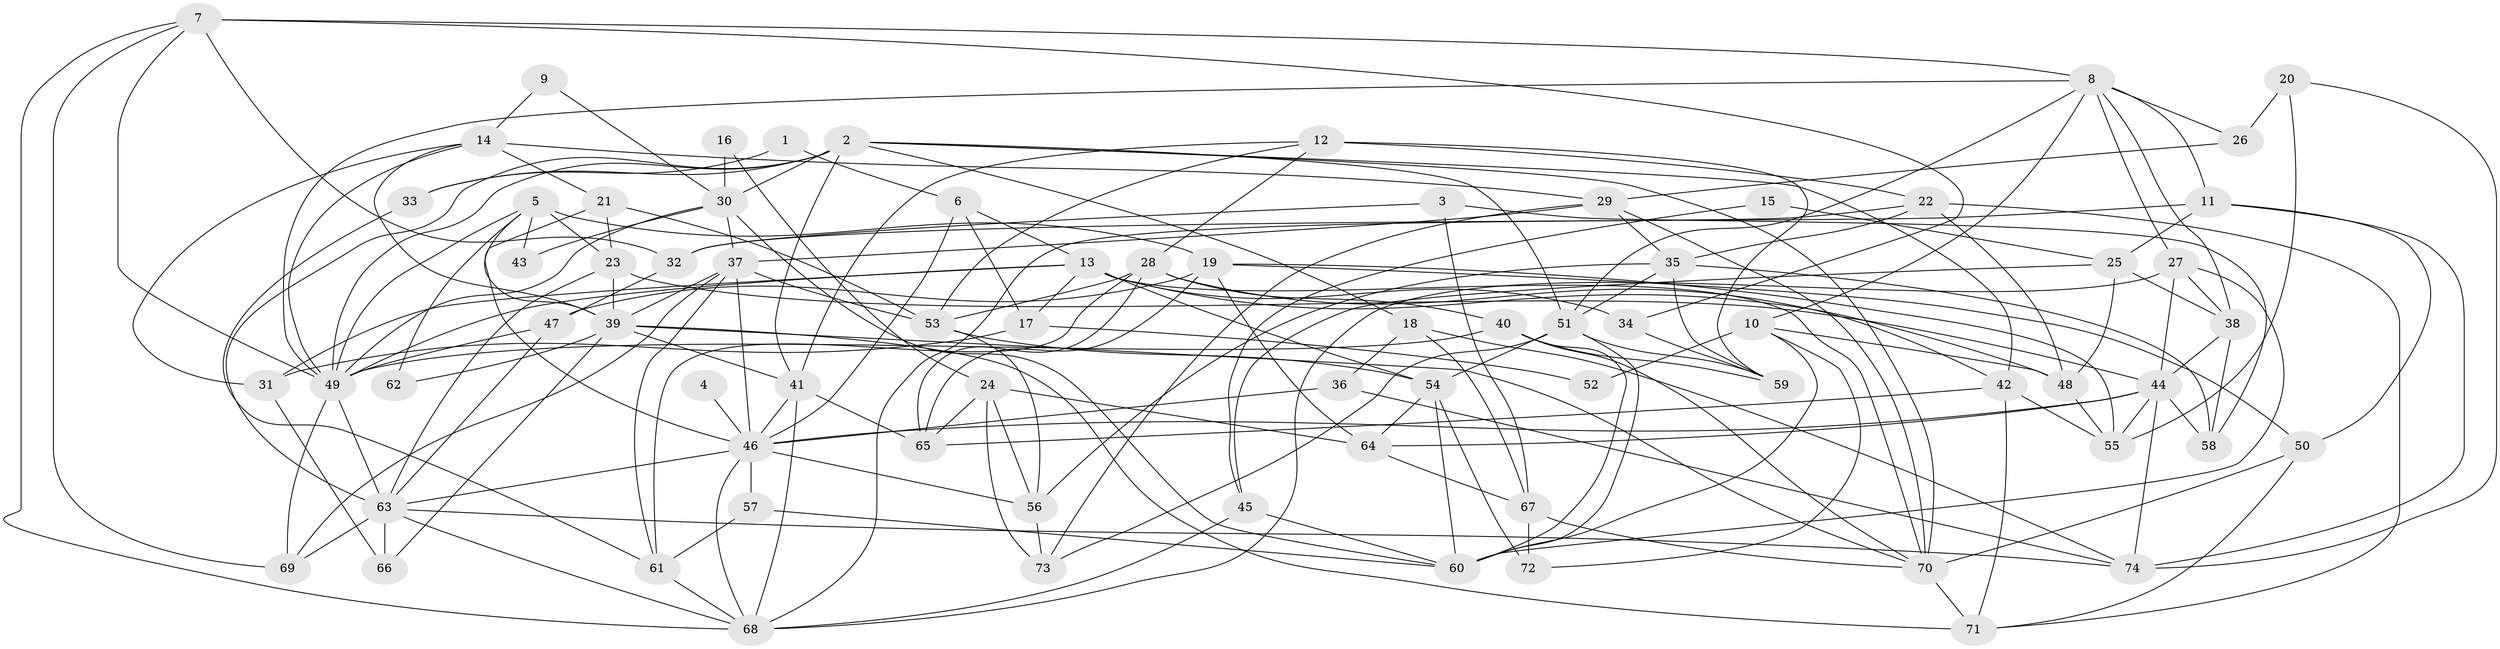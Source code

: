 // original degree distribution, {7: 0.04065040650406504, 3: 0.22764227642276422, 5: 0.15447154471544716, 2: 0.17886178861788618, 4: 0.25203252032520324, 6: 0.13821138211382114, 8: 0.008130081300813009}
// Generated by graph-tools (version 1.1) at 2025/37/03/04/25 23:37:02]
// undirected, 74 vertices, 187 edges
graph export_dot {
  node [color=gray90,style=filled];
  1;
  2;
  3;
  4;
  5;
  6;
  7;
  8;
  9;
  10;
  11;
  12;
  13;
  14;
  15;
  16;
  17;
  18;
  19;
  20;
  21;
  22;
  23;
  24;
  25;
  26;
  27;
  28;
  29;
  30;
  31;
  32;
  33;
  34;
  35;
  36;
  37;
  38;
  39;
  40;
  41;
  42;
  43;
  44;
  45;
  46;
  47;
  48;
  49;
  50;
  51;
  52;
  53;
  54;
  55;
  56;
  57;
  58;
  59;
  60;
  61;
  62;
  63;
  64;
  65;
  66;
  67;
  68;
  69;
  70;
  71;
  72;
  73;
  74;
  1 -- 6 [weight=1.0];
  1 -- 33 [weight=1.0];
  2 -- 18 [weight=1.0];
  2 -- 30 [weight=1.0];
  2 -- 33 [weight=2.0];
  2 -- 41 [weight=1.0];
  2 -- 42 [weight=1.0];
  2 -- 49 [weight=1.0];
  2 -- 51 [weight=1.0];
  2 -- 63 [weight=1.0];
  2 -- 70 [weight=1.0];
  3 -- 32 [weight=1.0];
  3 -- 58 [weight=2.0];
  3 -- 67 [weight=1.0];
  4 -- 46 [weight=2.0];
  5 -- 19 [weight=2.0];
  5 -- 23 [weight=1.0];
  5 -- 39 [weight=1.0];
  5 -- 43 [weight=1.0];
  5 -- 49 [weight=1.0];
  5 -- 62 [weight=1.0];
  6 -- 13 [weight=1.0];
  6 -- 17 [weight=1.0];
  6 -- 46 [weight=1.0];
  7 -- 8 [weight=1.0];
  7 -- 32 [weight=1.0];
  7 -- 34 [weight=1.0];
  7 -- 49 [weight=1.0];
  7 -- 68 [weight=1.0];
  7 -- 69 [weight=1.0];
  8 -- 10 [weight=1.0];
  8 -- 11 [weight=1.0];
  8 -- 26 [weight=1.0];
  8 -- 27 [weight=1.0];
  8 -- 38 [weight=1.0];
  8 -- 49 [weight=1.0];
  8 -- 51 [weight=1.0];
  9 -- 14 [weight=1.0];
  9 -- 30 [weight=1.0];
  10 -- 48 [weight=1.0];
  10 -- 52 [weight=1.0];
  10 -- 60 [weight=1.0];
  10 -- 72 [weight=1.0];
  11 -- 25 [weight=1.0];
  11 -- 32 [weight=1.0];
  11 -- 50 [weight=1.0];
  11 -- 74 [weight=1.0];
  12 -- 22 [weight=1.0];
  12 -- 28 [weight=1.0];
  12 -- 41 [weight=1.0];
  12 -- 53 [weight=1.0];
  12 -- 59 [weight=1.0];
  13 -- 17 [weight=2.0];
  13 -- 31 [weight=1.0];
  13 -- 34 [weight=1.0];
  13 -- 48 [weight=1.0];
  13 -- 49 [weight=1.0];
  13 -- 54 [weight=1.0];
  13 -- 70 [weight=1.0];
  14 -- 21 [weight=1.0];
  14 -- 29 [weight=1.0];
  14 -- 31 [weight=1.0];
  14 -- 39 [weight=1.0];
  14 -- 49 [weight=1.0];
  15 -- 25 [weight=1.0];
  15 -- 45 [weight=1.0];
  16 -- 24 [weight=1.0];
  16 -- 30 [weight=1.0];
  17 -- 31 [weight=1.0];
  17 -- 52 [weight=1.0];
  18 -- 36 [weight=1.0];
  18 -- 67 [weight=1.0];
  18 -- 74 [weight=1.0];
  19 -- 47 [weight=1.0];
  19 -- 50 [weight=1.0];
  19 -- 55 [weight=1.0];
  19 -- 64 [weight=1.0];
  19 -- 65 [weight=1.0];
  20 -- 26 [weight=1.0];
  20 -- 55 [weight=1.0];
  20 -- 74 [weight=1.0];
  21 -- 23 [weight=1.0];
  21 -- 46 [weight=1.0];
  21 -- 53 [weight=1.0];
  22 -- 35 [weight=1.0];
  22 -- 48 [weight=1.0];
  22 -- 68 [weight=1.0];
  22 -- 71 [weight=1.0];
  23 -- 39 [weight=1.0];
  23 -- 44 [weight=1.0];
  23 -- 63 [weight=1.0];
  24 -- 56 [weight=1.0];
  24 -- 64 [weight=1.0];
  24 -- 65 [weight=1.0];
  24 -- 73 [weight=1.0];
  25 -- 38 [weight=1.0];
  25 -- 45 [weight=1.0];
  25 -- 48 [weight=1.0];
  26 -- 29 [weight=1.0];
  27 -- 38 [weight=1.0];
  27 -- 44 [weight=2.0];
  27 -- 60 [weight=1.0];
  27 -- 68 [weight=1.0];
  28 -- 40 [weight=1.0];
  28 -- 42 [weight=1.0];
  28 -- 53 [weight=1.0];
  28 -- 61 [weight=1.0];
  28 -- 65 [weight=1.0];
  29 -- 35 [weight=1.0];
  29 -- 37 [weight=1.0];
  29 -- 70 [weight=1.0];
  29 -- 73 [weight=1.0];
  30 -- 37 [weight=1.0];
  30 -- 43 [weight=1.0];
  30 -- 49 [weight=1.0];
  30 -- 60 [weight=1.0];
  31 -- 66 [weight=1.0];
  32 -- 47 [weight=1.0];
  33 -- 61 [weight=1.0];
  34 -- 59 [weight=1.0];
  35 -- 51 [weight=1.0];
  35 -- 56 [weight=1.0];
  35 -- 58 [weight=1.0];
  35 -- 59 [weight=1.0];
  36 -- 46 [weight=1.0];
  36 -- 74 [weight=1.0];
  37 -- 39 [weight=1.0];
  37 -- 46 [weight=1.0];
  37 -- 53 [weight=1.0];
  37 -- 61 [weight=1.0];
  37 -- 69 [weight=1.0];
  38 -- 44 [weight=1.0];
  38 -- 58 [weight=1.0];
  39 -- 41 [weight=1.0];
  39 -- 62 [weight=1.0];
  39 -- 66 [weight=1.0];
  39 -- 70 [weight=1.0];
  39 -- 71 [weight=1.0];
  40 -- 49 [weight=1.0];
  40 -- 59 [weight=1.0];
  40 -- 60 [weight=1.0];
  40 -- 70 [weight=1.0];
  41 -- 46 [weight=1.0];
  41 -- 65 [weight=1.0];
  41 -- 68 [weight=1.0];
  42 -- 55 [weight=1.0];
  42 -- 65 [weight=1.0];
  42 -- 71 [weight=1.0];
  44 -- 46 [weight=1.0];
  44 -- 55 [weight=1.0];
  44 -- 58 [weight=1.0];
  44 -- 64 [weight=2.0];
  44 -- 74 [weight=1.0];
  45 -- 60 [weight=1.0];
  45 -- 68 [weight=1.0];
  46 -- 56 [weight=1.0];
  46 -- 57 [weight=1.0];
  46 -- 63 [weight=1.0];
  46 -- 68 [weight=1.0];
  47 -- 49 [weight=1.0];
  47 -- 63 [weight=1.0];
  48 -- 55 [weight=1.0];
  49 -- 63 [weight=1.0];
  49 -- 69 [weight=1.0];
  50 -- 70 [weight=1.0];
  50 -- 71 [weight=1.0];
  51 -- 54 [weight=1.0];
  51 -- 59 [weight=1.0];
  51 -- 60 [weight=1.0];
  51 -- 73 [weight=1.0];
  53 -- 54 [weight=1.0];
  53 -- 56 [weight=1.0];
  54 -- 60 [weight=1.0];
  54 -- 64 [weight=1.0];
  54 -- 72 [weight=1.0];
  56 -- 73 [weight=1.0];
  57 -- 60 [weight=1.0];
  57 -- 61 [weight=1.0];
  61 -- 68 [weight=1.0];
  63 -- 66 [weight=1.0];
  63 -- 68 [weight=1.0];
  63 -- 69 [weight=1.0];
  63 -- 74 [weight=1.0];
  64 -- 67 [weight=1.0];
  67 -- 70 [weight=1.0];
  67 -- 72 [weight=1.0];
  70 -- 71 [weight=2.0];
}
